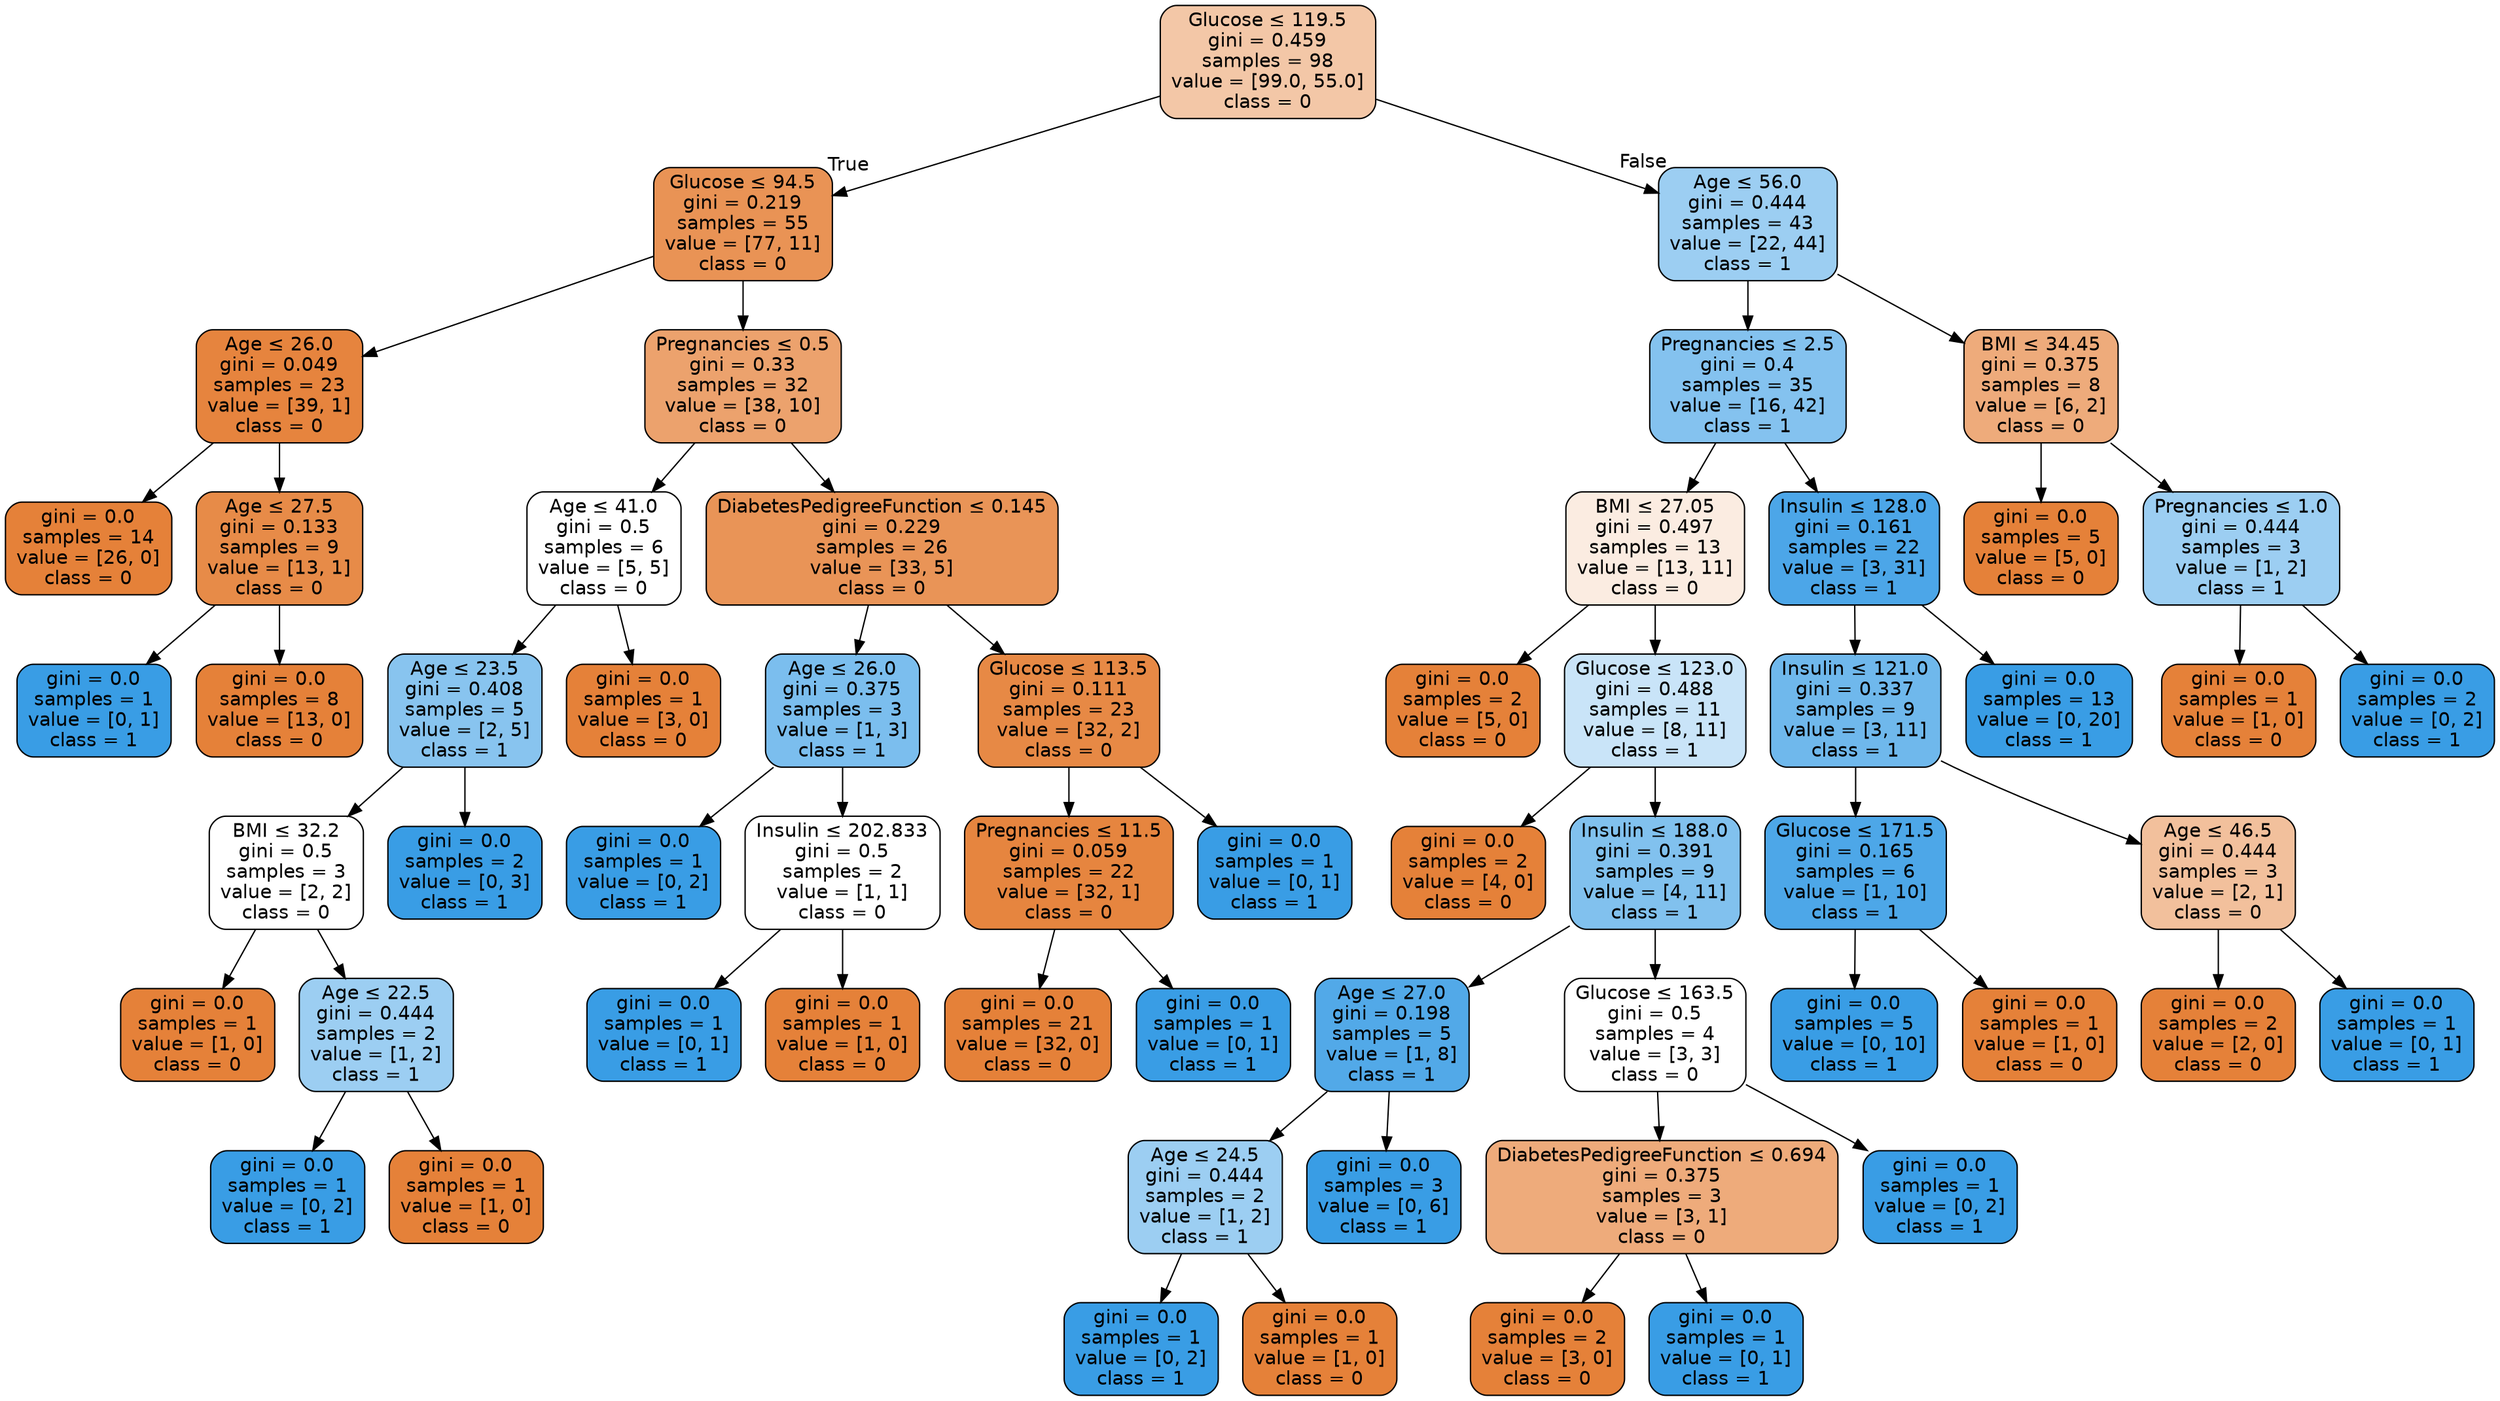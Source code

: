 digraph Tree {
node [shape=box, style="filled, rounded", color="black", fontname="helvetica"] ;
edge [fontname="helvetica"] ;
0 [label=<Glucose &le; 119.5<br/>gini = 0.459<br/>samples = 98<br/>value = [99.0, 55.0]<br/>class = 0>, fillcolor="#f3c7a7"] ;
1 [label=<Glucose &le; 94.5<br/>gini = 0.219<br/>samples = 55<br/>value = [77, 11]<br/>class = 0>, fillcolor="#e99355"] ;
0 -> 1 [labeldistance=2.5, labelangle=45, headlabel="True"] ;
2 [label=<Age &le; 26.0<br/>gini = 0.049<br/>samples = 23<br/>value = [39, 1]<br/>class = 0>, fillcolor="#e6843e"] ;
1 -> 2 ;
3 [label=<gini = 0.0<br/>samples = 14<br/>value = [26, 0]<br/>class = 0>, fillcolor="#e58139"] ;
2 -> 3 ;
4 [label=<Age &le; 27.5<br/>gini = 0.133<br/>samples = 9<br/>value = [13, 1]<br/>class = 0>, fillcolor="#e78b48"] ;
2 -> 4 ;
5 [label=<gini = 0.0<br/>samples = 1<br/>value = [0, 1]<br/>class = 1>, fillcolor="#399de5"] ;
4 -> 5 ;
6 [label=<gini = 0.0<br/>samples = 8<br/>value = [13, 0]<br/>class = 0>, fillcolor="#e58139"] ;
4 -> 6 ;
7 [label=<Pregnancies &le; 0.5<br/>gini = 0.33<br/>samples = 32<br/>value = [38, 10]<br/>class = 0>, fillcolor="#eca26d"] ;
1 -> 7 ;
8 [label=<Age &le; 41.0<br/>gini = 0.5<br/>samples = 6<br/>value = [5, 5]<br/>class = 0>, fillcolor="#ffffff"] ;
7 -> 8 ;
9 [label=<Age &le; 23.5<br/>gini = 0.408<br/>samples = 5<br/>value = [2, 5]<br/>class = 1>, fillcolor="#88c4ef"] ;
8 -> 9 ;
10 [label=<BMI &le; 32.2<br/>gini = 0.5<br/>samples = 3<br/>value = [2, 2]<br/>class = 0>, fillcolor="#ffffff"] ;
9 -> 10 ;
11 [label=<gini = 0.0<br/>samples = 1<br/>value = [1, 0]<br/>class = 0>, fillcolor="#e58139"] ;
10 -> 11 ;
12 [label=<Age &le; 22.5<br/>gini = 0.444<br/>samples = 2<br/>value = [1, 2]<br/>class = 1>, fillcolor="#9ccef2"] ;
10 -> 12 ;
13 [label=<gini = 0.0<br/>samples = 1<br/>value = [0, 2]<br/>class = 1>, fillcolor="#399de5"] ;
12 -> 13 ;
14 [label=<gini = 0.0<br/>samples = 1<br/>value = [1, 0]<br/>class = 0>, fillcolor="#e58139"] ;
12 -> 14 ;
15 [label=<gini = 0.0<br/>samples = 2<br/>value = [0, 3]<br/>class = 1>, fillcolor="#399de5"] ;
9 -> 15 ;
16 [label=<gini = 0.0<br/>samples = 1<br/>value = [3, 0]<br/>class = 0>, fillcolor="#e58139"] ;
8 -> 16 ;
17 [label=<DiabetesPedigreeFunction &le; 0.145<br/>gini = 0.229<br/>samples = 26<br/>value = [33, 5]<br/>class = 0>, fillcolor="#e99457"] ;
7 -> 17 ;
18 [label=<Age &le; 26.0<br/>gini = 0.375<br/>samples = 3<br/>value = [1, 3]<br/>class = 1>, fillcolor="#7bbeee"] ;
17 -> 18 ;
19 [label=<gini = 0.0<br/>samples = 1<br/>value = [0, 2]<br/>class = 1>, fillcolor="#399de5"] ;
18 -> 19 ;
20 [label=<Insulin &le; 202.833<br/>gini = 0.5<br/>samples = 2<br/>value = [1, 1]<br/>class = 0>, fillcolor="#ffffff"] ;
18 -> 20 ;
21 [label=<gini = 0.0<br/>samples = 1<br/>value = [0, 1]<br/>class = 1>, fillcolor="#399de5"] ;
20 -> 21 ;
22 [label=<gini = 0.0<br/>samples = 1<br/>value = [1, 0]<br/>class = 0>, fillcolor="#e58139"] ;
20 -> 22 ;
23 [label=<Glucose &le; 113.5<br/>gini = 0.111<br/>samples = 23<br/>value = [32, 2]<br/>class = 0>, fillcolor="#e78945"] ;
17 -> 23 ;
24 [label=<Pregnancies &le; 11.5<br/>gini = 0.059<br/>samples = 22<br/>value = [32, 1]<br/>class = 0>, fillcolor="#e6853f"] ;
23 -> 24 ;
25 [label=<gini = 0.0<br/>samples = 21<br/>value = [32, 0]<br/>class = 0>, fillcolor="#e58139"] ;
24 -> 25 ;
26 [label=<gini = 0.0<br/>samples = 1<br/>value = [0, 1]<br/>class = 1>, fillcolor="#399de5"] ;
24 -> 26 ;
27 [label=<gini = 0.0<br/>samples = 1<br/>value = [0, 1]<br/>class = 1>, fillcolor="#399de5"] ;
23 -> 27 ;
28 [label=<Age &le; 56.0<br/>gini = 0.444<br/>samples = 43<br/>value = [22, 44]<br/>class = 1>, fillcolor="#9ccef2"] ;
0 -> 28 [labeldistance=2.5, labelangle=-45, headlabel="False"] ;
29 [label=<Pregnancies &le; 2.5<br/>gini = 0.4<br/>samples = 35<br/>value = [16, 42]<br/>class = 1>, fillcolor="#84c2ef"] ;
28 -> 29 ;
30 [label=<BMI &le; 27.05<br/>gini = 0.497<br/>samples = 13<br/>value = [13, 11]<br/>class = 0>, fillcolor="#fbece1"] ;
29 -> 30 ;
31 [label=<gini = 0.0<br/>samples = 2<br/>value = [5, 0]<br/>class = 0>, fillcolor="#e58139"] ;
30 -> 31 ;
32 [label=<Glucose &le; 123.0<br/>gini = 0.488<br/>samples = 11<br/>value = [8, 11]<br/>class = 1>, fillcolor="#c9e4f8"] ;
30 -> 32 ;
33 [label=<gini = 0.0<br/>samples = 2<br/>value = [4, 0]<br/>class = 0>, fillcolor="#e58139"] ;
32 -> 33 ;
34 [label=<Insulin &le; 188.0<br/>gini = 0.391<br/>samples = 9<br/>value = [4, 11]<br/>class = 1>, fillcolor="#81c1ee"] ;
32 -> 34 ;
35 [label=<Age &le; 27.0<br/>gini = 0.198<br/>samples = 5<br/>value = [1, 8]<br/>class = 1>, fillcolor="#52a9e8"] ;
34 -> 35 ;
36 [label=<Age &le; 24.5<br/>gini = 0.444<br/>samples = 2<br/>value = [1, 2]<br/>class = 1>, fillcolor="#9ccef2"] ;
35 -> 36 ;
37 [label=<gini = 0.0<br/>samples = 1<br/>value = [0, 2]<br/>class = 1>, fillcolor="#399de5"] ;
36 -> 37 ;
38 [label=<gini = 0.0<br/>samples = 1<br/>value = [1, 0]<br/>class = 0>, fillcolor="#e58139"] ;
36 -> 38 ;
39 [label=<gini = 0.0<br/>samples = 3<br/>value = [0, 6]<br/>class = 1>, fillcolor="#399de5"] ;
35 -> 39 ;
40 [label=<Glucose &le; 163.5<br/>gini = 0.5<br/>samples = 4<br/>value = [3, 3]<br/>class = 0>, fillcolor="#ffffff"] ;
34 -> 40 ;
41 [label=<DiabetesPedigreeFunction &le; 0.694<br/>gini = 0.375<br/>samples = 3<br/>value = [3, 1]<br/>class = 0>, fillcolor="#eeab7b"] ;
40 -> 41 ;
42 [label=<gini = 0.0<br/>samples = 2<br/>value = [3, 0]<br/>class = 0>, fillcolor="#e58139"] ;
41 -> 42 ;
43 [label=<gini = 0.0<br/>samples = 1<br/>value = [0, 1]<br/>class = 1>, fillcolor="#399de5"] ;
41 -> 43 ;
44 [label=<gini = 0.0<br/>samples = 1<br/>value = [0, 2]<br/>class = 1>, fillcolor="#399de5"] ;
40 -> 44 ;
45 [label=<Insulin &le; 128.0<br/>gini = 0.161<br/>samples = 22<br/>value = [3, 31]<br/>class = 1>, fillcolor="#4ca6e8"] ;
29 -> 45 ;
46 [label=<Insulin &le; 121.0<br/>gini = 0.337<br/>samples = 9<br/>value = [3, 11]<br/>class = 1>, fillcolor="#6fb8ec"] ;
45 -> 46 ;
47 [label=<Glucose &le; 171.5<br/>gini = 0.165<br/>samples = 6<br/>value = [1, 10]<br/>class = 1>, fillcolor="#4da7e8"] ;
46 -> 47 ;
48 [label=<gini = 0.0<br/>samples = 5<br/>value = [0, 10]<br/>class = 1>, fillcolor="#399de5"] ;
47 -> 48 ;
49 [label=<gini = 0.0<br/>samples = 1<br/>value = [1, 0]<br/>class = 0>, fillcolor="#e58139"] ;
47 -> 49 ;
50 [label=<Age &le; 46.5<br/>gini = 0.444<br/>samples = 3<br/>value = [2, 1]<br/>class = 0>, fillcolor="#f2c09c"] ;
46 -> 50 ;
51 [label=<gini = 0.0<br/>samples = 2<br/>value = [2, 0]<br/>class = 0>, fillcolor="#e58139"] ;
50 -> 51 ;
52 [label=<gini = 0.0<br/>samples = 1<br/>value = [0, 1]<br/>class = 1>, fillcolor="#399de5"] ;
50 -> 52 ;
53 [label=<gini = 0.0<br/>samples = 13<br/>value = [0, 20]<br/>class = 1>, fillcolor="#399de5"] ;
45 -> 53 ;
54 [label=<BMI &le; 34.45<br/>gini = 0.375<br/>samples = 8<br/>value = [6, 2]<br/>class = 0>, fillcolor="#eeab7b"] ;
28 -> 54 ;
55 [label=<gini = 0.0<br/>samples = 5<br/>value = [5, 0]<br/>class = 0>, fillcolor="#e58139"] ;
54 -> 55 ;
56 [label=<Pregnancies &le; 1.0<br/>gini = 0.444<br/>samples = 3<br/>value = [1, 2]<br/>class = 1>, fillcolor="#9ccef2"] ;
54 -> 56 ;
57 [label=<gini = 0.0<br/>samples = 1<br/>value = [1, 0]<br/>class = 0>, fillcolor="#e58139"] ;
56 -> 57 ;
58 [label=<gini = 0.0<br/>samples = 2<br/>value = [0, 2]<br/>class = 1>, fillcolor="#399de5"] ;
56 -> 58 ;
}